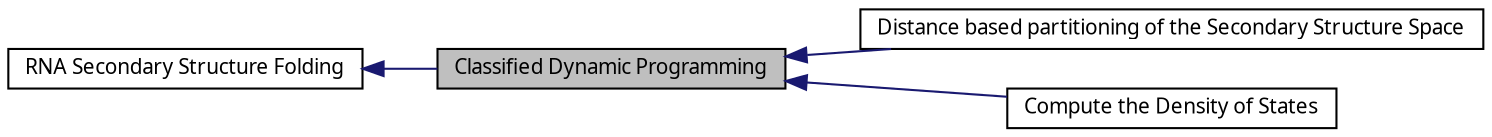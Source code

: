 digraph structs
{
  bgcolor="transparent";
  edge [fontname="FreeSans.ttf",fontsize=8,labelfontname="FreeSans.ttf",labelfontsize=8];
  node [fontname="FreeSans.ttf",fontsize=10,shape=record];
rankdir=LR;
  Node0 [label="Classified Dynamic Programming",height=0.2,width=0.4,color="black", fillcolor="grey75", style="filled" fontcolor="black"];
  Node2 [label="Distance based partitioning of the Secondary Structure Space",height=0.2,width=0.4,color="black",URL="$group__kl__neighborhood.html"];
  Node3 [label="Compute the Density of States",height=0.2,width=0.4,color="black",URL="$group__dos.html"];
  Node1 [label="RNA Secondary Structure Folding",height=0.2,width=0.4,color="black",URL="$group__folding__routines.html"];
  Node1->Node0 [shape=plaintext, color="midnightblue", dir="back", style="solid"];
  Node0->Node2 [shape=plaintext, color="midnightblue", dir="back", style="solid"];
  Node0->Node3 [shape=plaintext, color="midnightblue", dir="back", style="solid"];
}
